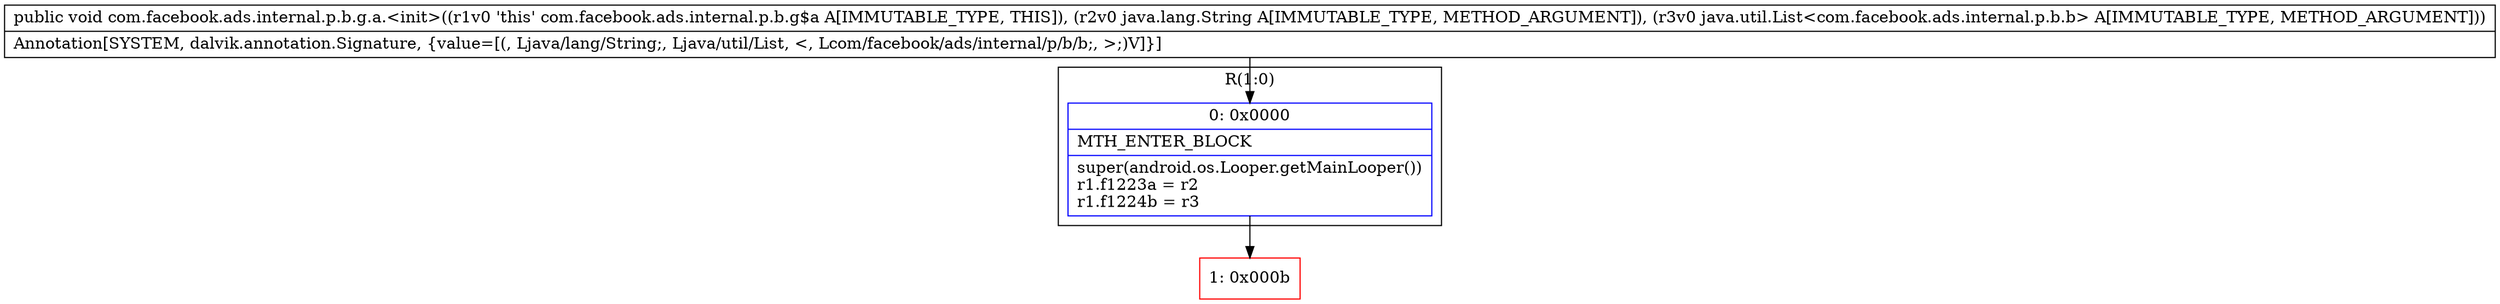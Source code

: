 digraph "CFG forcom.facebook.ads.internal.p.b.g.a.\<init\>(Ljava\/lang\/String;Ljava\/util\/List;)V" {
subgraph cluster_Region_2000422245 {
label = "R(1:0)";
node [shape=record,color=blue];
Node_0 [shape=record,label="{0\:\ 0x0000|MTH_ENTER_BLOCK\l|super(android.os.Looper.getMainLooper())\lr1.f1223a = r2\lr1.f1224b = r3\l}"];
}
Node_1 [shape=record,color=red,label="{1\:\ 0x000b}"];
MethodNode[shape=record,label="{public void com.facebook.ads.internal.p.b.g.a.\<init\>((r1v0 'this' com.facebook.ads.internal.p.b.g$a A[IMMUTABLE_TYPE, THIS]), (r2v0 java.lang.String A[IMMUTABLE_TYPE, METHOD_ARGUMENT]), (r3v0 java.util.List\<com.facebook.ads.internal.p.b.b\> A[IMMUTABLE_TYPE, METHOD_ARGUMENT]))  | Annotation[SYSTEM, dalvik.annotation.Signature, \{value=[(, Ljava\/lang\/String;, Ljava\/util\/List, \<, Lcom\/facebook\/ads\/internal\/p\/b\/b;, \>;)V]\}]\l}"];
MethodNode -> Node_0;
Node_0 -> Node_1;
}

